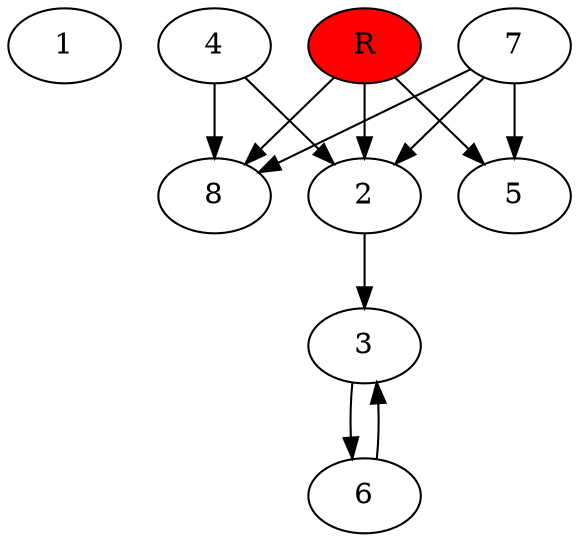 digraph prb3115 {
	1
	2
	3
	4
	5
	6
	7
	8
	R [fillcolor="#ff0000" style=filled]
	2 -> 3
	3 -> 6
	4 -> 2
	4 -> 8
	6 -> 3
	7 -> 2
	7 -> 5
	7 -> 8
	R -> 2
	R -> 5
	R -> 8
}

